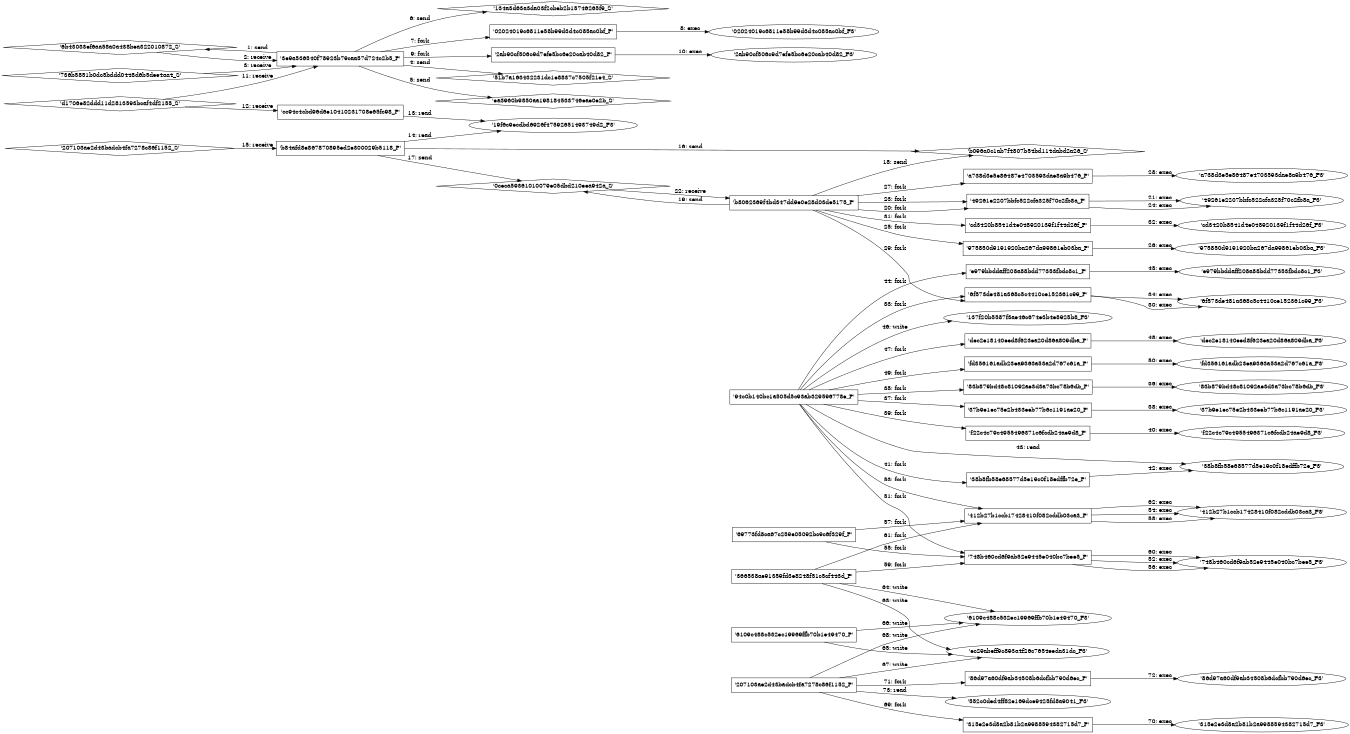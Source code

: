 digraph "D:\Learning\Paper\apt\基于CTI的攻击预警\Dataset\攻击图\ASGfromALLCTI\Gustuff banking botnet targets Australia.dot" {
rankdir="LR"
size="9"
fixedsize="false"
splines="true"
nodesep=0.3
ranksep=0
fontsize=10
overlap="scalexy"
engine= "neato"
	"'6b43033ef6aa58a0a438bea322010872_S'" [node_type=Socket shape=diamond]
	"'3e9a536540f78923b79caa57d724c2b5_P'" [node_type=Process shape=box]
	"'3e9a536540f78923b79caa57d724c2b5_P'" -> "'6b43033ef6aa58a0a438bea322010872_S'" [label="1: send"]
	"'6b43033ef6aa58a0a438bea322010872_S'" -> "'3e9a536540f78923b79caa57d724c2b5_P'" [label="2: receive"]
	"'3e9a536540f78923b79caa57d724c2b5_P'" [node_type=Process shape=box]
	"'736b5851b0dc5bddd0448d6b5dee4aa4_S'" [node_type=Socket shape=diamond]
	"'736b5851b0dc5bddd0448d6b5dee4aa4_S'" -> "'3e9a536540f78923b79caa57d724c2b5_P'" [label="3: receive"]
	"'51b7a163432231dc1e8837c7505f21e4_S'" [node_type=Socket shape=diamond]
	"'3e9a536540f78923b79caa57d724c2b5_P'" [node_type=Process shape=box]
	"'3e9a536540f78923b79caa57d724c2b5_P'" -> "'51b7a163432231dc1e8837c7505f21e4_S'" [label="4: send"]
	"'ea3960b9850aa198184533746eae0e2b_S'" [node_type=Socket shape=diamond]
	"'3e9a536540f78923b79caa57d724c2b5_P'" [node_type=Process shape=box]
	"'3e9a536540f78923b79caa57d724c2b5_P'" -> "'ea3960b9850aa198184533746eae0e2b_S'" [label="5: send"]
	"'134a3d63a3da03f2cbeb2b15746265f9_S'" [node_type=Socket shape=diamond]
	"'3e9a536540f78923b79caa57d724c2b5_P'" [node_type=Process shape=box]
	"'3e9a536540f78923b79caa57d724c2b5_P'" -> "'134a3d63a3da03f2cbeb2b15746265f9_S'" [label="6: send"]
	"'3e9a536540f78923b79caa57d724c2b5_P'" [node_type=Process shape=box]
	"'02024019c6811e58b99d3d4c085ac0bf_P'" [node_type=Process shape=box]
	"'3e9a536540f78923b79caa57d724c2b5_P'" -> "'02024019c6811e58b99d3d4c085ac0bf_P'" [label="7: fork"]
	"'02024019c6811e58b99d3d4c085ac0bf_P'" [node_type=Process shape=box]
	"'02024019c6811e58b99d3d4c085ac0bf_F3'" [node_type=File shape=ellipse]
	"'02024019c6811e58b99d3d4c085ac0bf_P'" -> "'02024019c6811e58b99d3d4c085ac0bf_F3'" [label="8: exec"]
	"'3e9a536540f78923b79caa57d724c2b5_P'" [node_type=Process shape=box]
	"'2ab90cf506c9d7efe5bc6e20cab40d82_P'" [node_type=Process shape=box]
	"'3e9a536540f78923b79caa57d724c2b5_P'" -> "'2ab90cf506c9d7efe5bc6e20cab40d82_P'" [label="9: fork"]
	"'2ab90cf506c9d7efe5bc6e20cab40d82_P'" [node_type=Process shape=box]
	"'2ab90cf506c9d7efe5bc6e20cab40d82_F3'" [node_type=File shape=ellipse]
	"'2ab90cf506c9d7efe5bc6e20cab40d82_P'" -> "'2ab90cf506c9d7efe5bc6e20cab40d82_F3'" [label="10: exec"]
	"'3e9a536540f78923b79caa57d724c2b5_P'" [node_type=Process shape=box]
	"'d1706e82ddd11d2813593bcaf4df2155_S'" [node_type=Socket shape=diamond]
	"'d1706e82ddd11d2813593bcaf4df2155_S'" -> "'3e9a536540f78923b79caa57d724c2b5_P'" [label="11: receive"]
	"'cc94c4cbd96d6e10410231708e65fc98_P'" [node_type=Process shape=box]
	"'d1706e82ddd11d2813593bcaf4df2155_S'" [node_type=Socket shape=diamond]
	"'d1706e82ddd11d2813593bcaf4df2155_S'" -> "'cc94c4cbd96d6e10410231708e65fc98_P'" [label="12: receive"]
	"'19f6c9ecdbd6926f47592651493749d2_F3'" [node_type=file shape=ellipse]
	"'cc94c4cbd96d6e10410231708e65fc98_P'" [node_type=Process shape=box]
	"'cc94c4cbd96d6e10410231708e65fc98_P'" -> "'19f6c9ecdbd6926f47592651493749d2_F3'" [label="13: read"]
	"'19f6c9ecdbd6926f47592651493749d2_F3'" [node_type=file shape=ellipse]
	"'b84afd8e867870895ed2e300029b5118_P'" [node_type=Process shape=box]
	"'b84afd8e867870895ed2e300029b5118_P'" -> "'19f6c9ecdbd6926f47592651493749d2_F3'" [label="14: read"]
	"'b84afd8e867870895ed2e300029b5118_P'" [node_type=Process shape=box]
	"'207103ae2d43badcb4fa7278c86f1152_S'" [node_type=Socket shape=diamond]
	"'207103ae2d43badcb4fa7278c86f1152_S'" -> "'b84afd8e867870895ed2e300029b5118_P'" [label="15: receive"]
	"'b096a0c1ab7f4807b54bd114dabd2a26_S'" [node_type=Socket shape=diamond]
	"'b84afd8e867870895ed2e300029b5118_P'" [node_type=Process shape=box]
	"'b84afd8e867870895ed2e300029b5118_P'" -> "'b096a0c1ab7f4807b54bd114dabd2a26_S'" [label="16: send"]
	"'0ceca59361010079e05dbd210eea942a_S'" [node_type=Socket shape=diamond]
	"'b84afd8e867870895ed2e300029b5118_P'" [node_type=Process shape=box]
	"'b84afd8e867870895ed2e300029b5118_P'" -> "'0ceca59361010079e05dbd210eea942a_S'" [label="17: send"]
	"'b096a0c1ab7f4807b54bd114dabd2a26_S'" [node_type=Socket shape=diamond]
	"'b8062369f4bd347dd9e0e28d03de5175_P'" [node_type=Process shape=box]
	"'b8062369f4bd347dd9e0e28d03de5175_P'" -> "'b096a0c1ab7f4807b54bd114dabd2a26_S'" [label="18: send"]
	"'0ceca59361010079e05dbd210eea942a_S'" [node_type=Socket shape=diamond]
	"'b8062369f4bd347dd9e0e28d03de5175_P'" [node_type=Process shape=box]
	"'b8062369f4bd347dd9e0e28d03de5175_P'" -> "'0ceca59361010079e05dbd210eea942a_S'" [label="19: send"]
	"'b8062369f4bd347dd9e0e28d03de5175_P'" [node_type=Process shape=box]
	"'49261e2207bbfc522cfa325f70c2fb8a_P'" [node_type=Process shape=box]
	"'b8062369f4bd347dd9e0e28d03de5175_P'" -> "'49261e2207bbfc522cfa325f70c2fb8a_P'" [label="20: fork"]
	"'49261e2207bbfc522cfa325f70c2fb8a_P'" [node_type=Process shape=box]
	"'49261e2207bbfc522cfa325f70c2fb8a_F3'" [node_type=File shape=ellipse]
	"'49261e2207bbfc522cfa325f70c2fb8a_P'" -> "'49261e2207bbfc522cfa325f70c2fb8a_F3'" [label="21: exec"]
	"'b8062369f4bd347dd9e0e28d03de5175_P'" [node_type=Process shape=box]
	"'0ceca59361010079e05dbd210eea942a_S'" [node_type=Socket shape=diamond]
	"'0ceca59361010079e05dbd210eea942a_S'" -> "'b8062369f4bd347dd9e0e28d03de5175_P'" [label="22: receive"]
	"'b8062369f4bd347dd9e0e28d03de5175_P'" [node_type=Process shape=box]
	"'49261e2207bbfc522cfa325f70c2fb8a_P'" [node_type=Process shape=box]
	"'b8062369f4bd347dd9e0e28d03de5175_P'" -> "'49261e2207bbfc522cfa325f70c2fb8a_P'" [label="23: fork"]
	"'49261e2207bbfc522cfa325f70c2fb8a_P'" [node_type=Process shape=box]
	"'49261e2207bbfc522cfa325f70c2fb8a_F3'" [node_type=File shape=ellipse]
	"'49261e2207bbfc522cfa325f70c2fb8a_P'" -> "'49261e2207bbfc522cfa325f70c2fb8a_F3'" [label="24: exec"]
	"'b8062369f4bd347dd9e0e28d03de5175_P'" [node_type=Process shape=box]
	"'975850d9191920ba267da99861eb03ba_P'" [node_type=Process shape=box]
	"'b8062369f4bd347dd9e0e28d03de5175_P'" -> "'975850d9191920ba267da99861eb03ba_P'" [label="25: fork"]
	"'975850d9191920ba267da99861eb03ba_P'" [node_type=Process shape=box]
	"'975850d9191920ba267da99861eb03ba_F3'" [node_type=File shape=ellipse]
	"'975850d9191920ba267da99861eb03ba_P'" -> "'975850d9191920ba267da99861eb03ba_F3'" [label="26: exec"]
	"'b8062369f4bd347dd9e0e28d03de5175_P'" [node_type=Process shape=box]
	"'a738d3e5e86487e4703593dae8a9b476_P'" [node_type=Process shape=box]
	"'b8062369f4bd347dd9e0e28d03de5175_P'" -> "'a738d3e5e86487e4703593dae8a9b476_P'" [label="27: fork"]
	"'a738d3e5e86487e4703593dae8a9b476_P'" [node_type=Process shape=box]
	"'a738d3e5e86487e4703593dae8a9b476_F3'" [node_type=File shape=ellipse]
	"'a738d3e5e86487e4703593dae8a9b476_P'" -> "'a738d3e5e86487e4703593dae8a9b476_F3'" [label="28: exec"]
	"'b8062369f4bd347dd9e0e28d03de5175_P'" [node_type=Process shape=box]
	"'6f573de481a368c5c4410ce152361c99_P'" [node_type=Process shape=box]
	"'b8062369f4bd347dd9e0e28d03de5175_P'" -> "'6f573de481a368c5c4410ce152361c99_P'" [label="29: fork"]
	"'6f573de481a368c5c4410ce152361c99_P'" [node_type=Process shape=box]
	"'6f573de481a368c5c4410ce152361c99_F3'" [node_type=File shape=ellipse]
	"'6f573de481a368c5c4410ce152361c99_P'" -> "'6f573de481a368c5c4410ce152361c99_F3'" [label="30: exec"]
	"'b8062369f4bd347dd9e0e28d03de5175_P'" [node_type=Process shape=box]
	"'cd3420b8541d4e048920139f1f44d26f_P'" [node_type=Process shape=box]
	"'b8062369f4bd347dd9e0e28d03de5175_P'" -> "'cd3420b8541d4e048920139f1f44d26f_P'" [label="31: fork"]
	"'cd3420b8541d4e048920139f1f44d26f_P'" [node_type=Process shape=box]
	"'cd3420b8541d4e048920139f1f44d26f_F3'" [node_type=File shape=ellipse]
	"'cd3420b8541d4e048920139f1f44d26f_P'" -> "'cd3420b8541d4e048920139f1f44d26f_F3'" [label="32: exec"]
	"'94c0b140bc1a505d5c93ab329596778e_P'" [node_type=Process shape=box]
	"'6f573de481a368c5c4410ce152361c99_P'" [node_type=Process shape=box]
	"'94c0b140bc1a505d5c93ab329596778e_P'" -> "'6f573de481a368c5c4410ce152361c99_P'" [label="33: fork"]
	"'6f573de481a368c5c4410ce152361c99_P'" [node_type=Process shape=box]
	"'6f573de481a368c5c4410ce152361c99_F3'" [node_type=File shape=ellipse]
	"'6f573de481a368c5c4410ce152361c99_P'" -> "'6f573de481a368c5c4410ce152361c99_F3'" [label="34: exec"]
	"'94c0b140bc1a505d5c93ab329596778e_P'" [node_type=Process shape=box]
	"'83b879bd48c81092ae3d3a73bc78b6db_P'" [node_type=Process shape=box]
	"'94c0b140bc1a505d5c93ab329596778e_P'" -> "'83b879bd48c81092ae3d3a73bc78b6db_P'" [label="35: fork"]
	"'83b879bd48c81092ae3d3a73bc78b6db_P'" [node_type=Process shape=box]
	"'83b879bd48c81092ae3d3a73bc78b6db_F3'" [node_type=File shape=ellipse]
	"'83b879bd48c81092ae3d3a73bc78b6db_P'" -> "'83b879bd48c81092ae3d3a73bc78b6db_F3'" [label="36: exec"]
	"'94c0b140bc1a505d5c93ab329596778e_P'" [node_type=Process shape=box]
	"'37b9e1ec75e2b433eeb77b6c1191ae20_P'" [node_type=Process shape=box]
	"'94c0b140bc1a505d5c93ab329596778e_P'" -> "'37b9e1ec75e2b433eeb77b6c1191ae20_P'" [label="37: fork"]
	"'37b9e1ec75e2b433eeb77b6c1191ae20_P'" [node_type=Process shape=box]
	"'37b9e1ec75e2b433eeb77b6c1191ae20_F3'" [node_type=File shape=ellipse]
	"'37b9e1ec75e2b433eeb77b6c1191ae20_P'" -> "'37b9e1ec75e2b433eeb77b6c1191ae20_F3'" [label="38: exec"]
	"'94c0b140bc1a505d5c93ab329596778e_P'" [node_type=Process shape=box]
	"'f22c4c79c4955496371c6fcdb24ae9d8_P'" [node_type=Process shape=box]
	"'94c0b140bc1a505d5c93ab329596778e_P'" -> "'f22c4c79c4955496371c6fcdb24ae9d8_P'" [label="39: fork"]
	"'f22c4c79c4955496371c6fcdb24ae9d8_P'" [node_type=Process shape=box]
	"'f22c4c79c4955496371c6fcdb24ae9d8_F3'" [node_type=File shape=ellipse]
	"'f22c4c79c4955496371c6fcdb24ae9d8_P'" -> "'f22c4c79c4955496371c6fcdb24ae9d8_F3'" [label="40: exec"]
	"'94c0b140bc1a505d5c93ab329596778e_P'" [node_type=Process shape=box]
	"'38b8fb58e68577d5e19c0f18edffb72e_P'" [node_type=Process shape=box]
	"'94c0b140bc1a505d5c93ab329596778e_P'" -> "'38b8fb58e68577d5e19c0f18edffb72e_P'" [label="41: fork"]
	"'38b8fb58e68577d5e19c0f18edffb72e_P'" [node_type=Process shape=box]
	"'38b8fb58e68577d5e19c0f18edffb72e_F3'" [node_type=File shape=ellipse]
	"'38b8fb58e68577d5e19c0f18edffb72e_P'" -> "'38b8fb58e68577d5e19c0f18edffb72e_F3'" [label="42: exec"]
	"'38b8fb58e68577d5e19c0f18edffb72e_F3'" [node_type=file shape=ellipse]
	"'94c0b140bc1a505d5c93ab329596778e_P'" [node_type=Process shape=box]
	"'94c0b140bc1a505d5c93ab329596778e_P'" -> "'38b8fb58e68577d5e19c0f18edffb72e_F3'" [label="43: read"]
	"'94c0b140bc1a505d5c93ab329596778e_P'" [node_type=Process shape=box]
	"'e979bbddaff208a88bdd77353fbdc8c1_P'" [node_type=Process shape=box]
	"'94c0b140bc1a505d5c93ab329596778e_P'" -> "'e979bbddaff208a88bdd77353fbdc8c1_P'" [label="44: fork"]
	"'e979bbddaff208a88bdd77353fbdc8c1_P'" [node_type=Process shape=box]
	"'e979bbddaff208a88bdd77353fbdc8c1_F3'" [node_type=File shape=ellipse]
	"'e979bbddaff208a88bdd77353fbdc8c1_P'" -> "'e979bbddaff208a88bdd77353fbdc8c1_F3'" [label="45: exec"]
	"'137f20b5587f3ae46c674e3b4e8925b8_F3'" [node_type=file shape=ellipse]
	"'94c0b140bc1a505d5c93ab329596778e_P'" [node_type=Process shape=box]
	"'94c0b140bc1a505d5c93ab329596778e_P'" -> "'137f20b5587f3ae46c674e3b4e8925b8_F3'" [label="46: write"]
	"'94c0b140bc1a505d5c93ab329596778e_P'" [node_type=Process shape=box]
	"'dec2e18140eed8f623ea20d86a809dba_P'" [node_type=Process shape=box]
	"'94c0b140bc1a505d5c93ab329596778e_P'" -> "'dec2e18140eed8f623ea20d86a809dba_P'" [label="47: fork"]
	"'dec2e18140eed8f623ea20d86a809dba_P'" [node_type=Process shape=box]
	"'dec2e18140eed8f623ea20d86a809dba_F3'" [node_type=File shape=ellipse]
	"'dec2e18140eed8f623ea20d86a809dba_P'" -> "'dec2e18140eed8f623ea20d86a809dba_F3'" [label="48: exec"]
	"'94c0b140bc1a505d5c93ab329596778e_P'" [node_type=Process shape=box]
	"'fd356161adb23ea9363a53a2d767c61a_P'" [node_type=Process shape=box]
	"'94c0b140bc1a505d5c93ab329596778e_P'" -> "'fd356161adb23ea9363a53a2d767c61a_P'" [label="49: fork"]
	"'fd356161adb23ea9363a53a2d767c61a_P'" [node_type=Process shape=box]
	"'fd356161adb23ea9363a53a2d767c61a_F3'" [node_type=File shape=ellipse]
	"'fd356161adb23ea9363a53a2d767c61a_P'" -> "'fd356161adb23ea9363a53a2d767c61a_F3'" [label="50: exec"]
	"'94c0b140bc1a505d5c93ab329596778e_P'" [node_type=Process shape=box]
	"'748b460cd6f9ab52e9445e040bc7bee5_P'" [node_type=Process shape=box]
	"'94c0b140bc1a505d5c93ab329596778e_P'" -> "'748b460cd6f9ab52e9445e040bc7bee5_P'" [label="51: fork"]
	"'748b460cd6f9ab52e9445e040bc7bee5_P'" [node_type=Process shape=box]
	"'748b460cd6f9ab52e9445e040bc7bee5_F3'" [node_type=File shape=ellipse]
	"'748b460cd6f9ab52e9445e040bc7bee5_P'" -> "'748b460cd6f9ab52e9445e040bc7bee5_F3'" [label="52: exec"]
	"'94c0b140bc1a505d5c93ab329596778e_P'" [node_type=Process shape=box]
	"'412b27b1ccb17428410f082cddb03ca3_P'" [node_type=Process shape=box]
	"'94c0b140bc1a505d5c93ab329596778e_P'" -> "'412b27b1ccb17428410f082cddb03ca3_P'" [label="53: fork"]
	"'412b27b1ccb17428410f082cddb03ca3_P'" [node_type=Process shape=box]
	"'412b27b1ccb17428410f082cddb03ca3_F3'" [node_type=File shape=ellipse]
	"'412b27b1ccb17428410f082cddb03ca3_P'" -> "'412b27b1ccb17428410f082cddb03ca3_F3'" [label="54: exec"]
	"'69773fd8ca67c259e05092bc9c6f329f_P'" [node_type=Process shape=box]
	"'748b460cd6f9ab52e9445e040bc7bee5_P'" [node_type=Process shape=box]
	"'69773fd8ca67c259e05092bc9c6f329f_P'" -> "'748b460cd6f9ab52e9445e040bc7bee5_P'" [label="55: fork"]
	"'748b460cd6f9ab52e9445e040bc7bee5_P'" [node_type=Process shape=box]
	"'748b460cd6f9ab52e9445e040bc7bee5_F3'" [node_type=File shape=ellipse]
	"'748b460cd6f9ab52e9445e040bc7bee5_P'" -> "'748b460cd6f9ab52e9445e040bc7bee5_F3'" [label="56: exec"]
	"'69773fd8ca67c259e05092bc9c6f329f_P'" [node_type=Process shape=box]
	"'412b27b1ccb17428410f082cddb03ca3_P'" [node_type=Process shape=box]
	"'69773fd8ca67c259e05092bc9c6f329f_P'" -> "'412b27b1ccb17428410f082cddb03ca3_P'" [label="57: fork"]
	"'412b27b1ccb17428410f082cddb03ca3_P'" [node_type=Process shape=box]
	"'412b27b1ccb17428410f082cddb03ca3_F3'" [node_type=File shape=ellipse]
	"'412b27b1ccb17428410f082cddb03ca3_P'" -> "'412b27b1ccb17428410f082cddb03ca3_F3'" [label="58: exec"]
	"'366538ae91359fd3e8248f51c5cf443d_P'" [node_type=Process shape=box]
	"'748b460cd6f9ab52e9445e040bc7bee5_P'" [node_type=Process shape=box]
	"'366538ae91359fd3e8248f51c5cf443d_P'" -> "'748b460cd6f9ab52e9445e040bc7bee5_P'" [label="59: fork"]
	"'748b460cd6f9ab52e9445e040bc7bee5_P'" [node_type=Process shape=box]
	"'748b460cd6f9ab52e9445e040bc7bee5_F3'" [node_type=File shape=ellipse]
	"'748b460cd6f9ab52e9445e040bc7bee5_P'" -> "'748b460cd6f9ab52e9445e040bc7bee5_F3'" [label="60: exec"]
	"'366538ae91359fd3e8248f51c5cf443d_P'" [node_type=Process shape=box]
	"'412b27b1ccb17428410f082cddb03ca3_P'" [node_type=Process shape=box]
	"'366538ae91359fd3e8248f51c5cf443d_P'" -> "'412b27b1ccb17428410f082cddb03ca3_P'" [label="61: fork"]
	"'412b27b1ccb17428410f082cddb03ca3_P'" [node_type=Process shape=box]
	"'412b27b1ccb17428410f082cddb03ca3_F3'" [node_type=File shape=ellipse]
	"'412b27b1ccb17428410f082cddb03ca3_P'" -> "'412b27b1ccb17428410f082cddb03ca3_F3'" [label="62: exec"]
	"'ec29abeff9c893a4f26c7654eeda31dc_F3'" [node_type=file shape=ellipse]
	"'366538ae91359fd3e8248f51c5cf443d_P'" [node_type=Process shape=box]
	"'366538ae91359fd3e8248f51c5cf443d_P'" -> "'ec29abeff9c893a4f26c7654eeda31dc_F3'" [label="63: write"]
	"'6109c488c532ec19969ffb70b1e49470_F3'" [node_type=file shape=ellipse]
	"'366538ae91359fd3e8248f51c5cf443d_P'" [node_type=Process shape=box]
	"'366538ae91359fd3e8248f51c5cf443d_P'" -> "'6109c488c532ec19969ffb70b1e49470_F3'" [label="64: write"]
	"'ec29abeff9c893a4f26c7654eeda31dc_F3'" [node_type=file shape=ellipse]
	"'6109c488c532ec19969ffb70b1e49470_P'" [node_type=Process shape=box]
	"'6109c488c532ec19969ffb70b1e49470_P'" -> "'ec29abeff9c893a4f26c7654eeda31dc_F3'" [label="65: write"]
	"'6109c488c532ec19969ffb70b1e49470_F3'" [node_type=file shape=ellipse]
	"'6109c488c532ec19969ffb70b1e49470_P'" [node_type=Process shape=box]
	"'6109c488c532ec19969ffb70b1e49470_P'" -> "'6109c488c532ec19969ffb70b1e49470_F3'" [label="66: write"]
	"'ec29abeff9c893a4f26c7654eeda31dc_F3'" [node_type=file shape=ellipse]
	"'207103ae2d43badcb4fa7278c86f1152_P'" [node_type=Process shape=box]
	"'207103ae2d43badcb4fa7278c86f1152_P'" -> "'ec29abeff9c893a4f26c7654eeda31dc_F3'" [label="67: write"]
	"'6109c488c532ec19969ffb70b1e49470_F3'" [node_type=file shape=ellipse]
	"'207103ae2d43badcb4fa7278c86f1152_P'" [node_type=Process shape=box]
	"'207103ae2d43badcb4fa7278c86f1152_P'" -> "'6109c488c532ec19969ffb70b1e49470_F3'" [label="68: write"]
	"'207103ae2d43badcb4fa7278c86f1152_P'" [node_type=Process shape=box]
	"'315e2e3d8a2b81b2a9988594382715d7_P'" [node_type=Process shape=box]
	"'207103ae2d43badcb4fa7278c86f1152_P'" -> "'315e2e3d8a2b81b2a9988594382715d7_P'" [label="69: fork"]
	"'315e2e3d8a2b81b2a9988594382715d7_P'" [node_type=Process shape=box]
	"'315e2e3d8a2b81b2a9988594382715d7_F3'" [node_type=File shape=ellipse]
	"'315e2e3d8a2b81b2a9988594382715d7_P'" -> "'315e2e3d8a2b81b2a9988594382715d7_F3'" [label="70: exec"]
	"'207103ae2d43badcb4fa7278c86f1152_P'" [node_type=Process shape=box]
	"'86d97a60df9ab34508b6dcfbb790d6ec_P'" [node_type=Process shape=box]
	"'207103ae2d43badcb4fa7278c86f1152_P'" -> "'86d97a60df9ab34508b6dcfbb790d6ec_P'" [label="71: fork"]
	"'86d97a60df9ab34508b6dcfbb790d6ec_P'" [node_type=Process shape=box]
	"'86d97a60df9ab34508b6dcfbb790d6ec_F3'" [node_type=File shape=ellipse]
	"'86d97a60df9ab34508b6dcfbb790d6ec_P'" -> "'86d97a60df9ab34508b6dcfbb790d6ec_F3'" [label="72: exec"]
	"'552c0ded4ff82e169dce9425fd8a9041_F3'" [node_type=file shape=ellipse]
	"'207103ae2d43badcb4fa7278c86f1152_P'" [node_type=Process shape=box]
	"'207103ae2d43badcb4fa7278c86f1152_P'" -> "'552c0ded4ff82e169dce9425fd8a9041_F3'" [label="73: read"]
}
